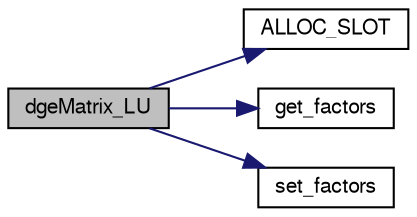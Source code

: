 digraph G
{
  edge [fontname="FreeSans",fontsize=10,labelfontname="FreeSans",labelfontsize=10];
  node [fontname="FreeSans",fontsize=10,shape=record];
  rankdir=LR;
  Node1 [label="dgeMatrix_LU",height=0.2,width=0.4,color="black", fillcolor="grey75", style="filled" fontcolor="black"];
  Node1 -> Node2 [color="midnightblue",fontsize=10,style="solid",fontname="FreeSans"];
  Node2 [label="ALLOC_SLOT",height=0.2,width=0.4,color="black", fillcolor="white", style="filled",URL="$Mutils_8h.html#f7f59236ca18ab52131cf71f4a7b0786",tooltip="Allocate an SEXP of given type and length, assign it as slot nm in the object, and..."];
  Node1 -> Node3 [color="midnightblue",fontsize=10,style="solid",fontname="FreeSans"];
  Node3 [label="get_factors",height=0.2,width=0.4,color="black", fillcolor="white", style="filled",URL="$Mutils_8c.html#c8a9910ab35d85d32c6801477c2e6622"];
  Node1 -> Node4 [color="midnightblue",fontsize=10,style="solid",fontname="FreeSans"];
  Node4 [label="set_factors",height=0.2,width=0.4,color="black", fillcolor="white", style="filled",URL="$Mutils_8c.html#cb9e30480c757f0c780a5d94853b7284"];
}
